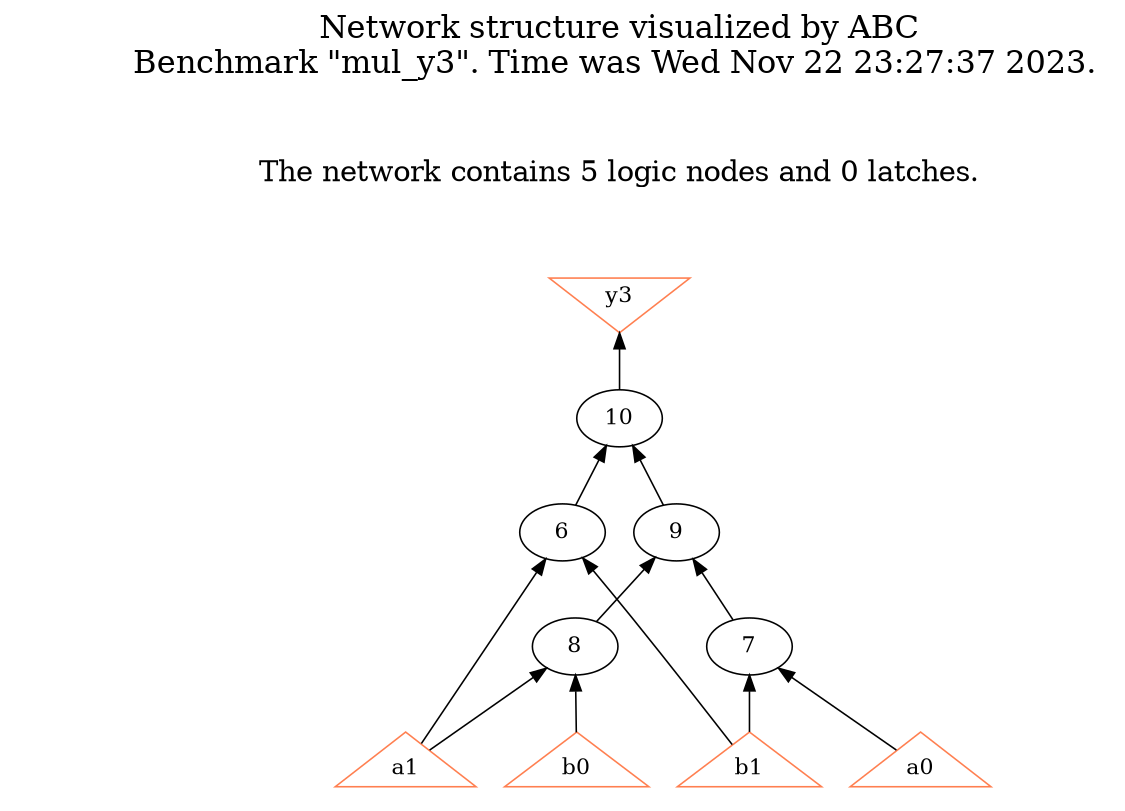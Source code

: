 # Network structure generated by ABC

digraph network {
size = "7.5,10";
center = true;
edge [dir = back];

{
  node [shape = plaintext];
  edge [style = invis];
  LevelTitle1 [label=""];
  LevelTitle2 [label=""];
  Level4 [label = ""];
  Level3 [label = ""];
  Level2 [label = ""];
  Level1 [label = ""];
  Level0 [label = ""];
  LevelTitle1 ->  LevelTitle2 ->  Level4 ->  Level3 ->  Level2 ->  Level1 ->  Level0;
}

{
  rank = same;
  LevelTitle1;
  title1 [shape=plaintext,
          fontsize=20,
          fontname = "Times-Roman",
          label="Network structure visualized by ABC\nBenchmark \"mul_y3\". Time was Wed Nov 22 23:27:37 2023. "
         ];
}

{
  rank = same;
  LevelTitle2;
  title2 [shape=plaintext,
          fontsize=18,
          fontname = "Times-Roman",
          label="The network contains 5 logic nodes and 0 latches.\n"
         ];
}

{
  rank = same;
  Level4;
  Node5 [label = "y3", shape = invtriangle, color = coral, fillcolor = coral];
}

{
  rank = same;
  Level3;
  Node10 [label = "10\n", shape = ellipse];
}

{
  rank = same;
  Level2;
  Node6 [label = "6\n", shape = ellipse];
  Node9 [label = "9\n", shape = ellipse];
}

{
  rank = same;
  Level1;
  Node7 [label = "7\n", shape = ellipse];
  Node8 [label = "8\n", shape = ellipse];
}

{
  rank = same;
  Level0;
  Node1 [label = "a1", shape = triangle, color = coral, fillcolor = coral];
  Node2 [label = "a0", shape = triangle, color = coral, fillcolor = coral];
  Node3 [label = "b1", shape = triangle, color = coral, fillcolor = coral];
  Node4 [label = "b0", shape = triangle, color = coral, fillcolor = coral];
}


title1 -> title2 [style = invis];
title2 -> Node5 [style = invis];
Node5 -> Node10 [style = solid];
Node6 -> Node1 [style = solid];
Node6 -> Node3 [style = solid];
Node7 -> Node2 [style = solid];
Node7 -> Node3 [style = solid];
Node8 -> Node1 [style = solid];
Node8 -> Node4 [style = solid];
Node9 -> Node7 [style = solid];
Node9 -> Node8 [style = solid];
Node10 -> Node6 [style = solid];
Node10 -> Node9 [style = solid];
}


